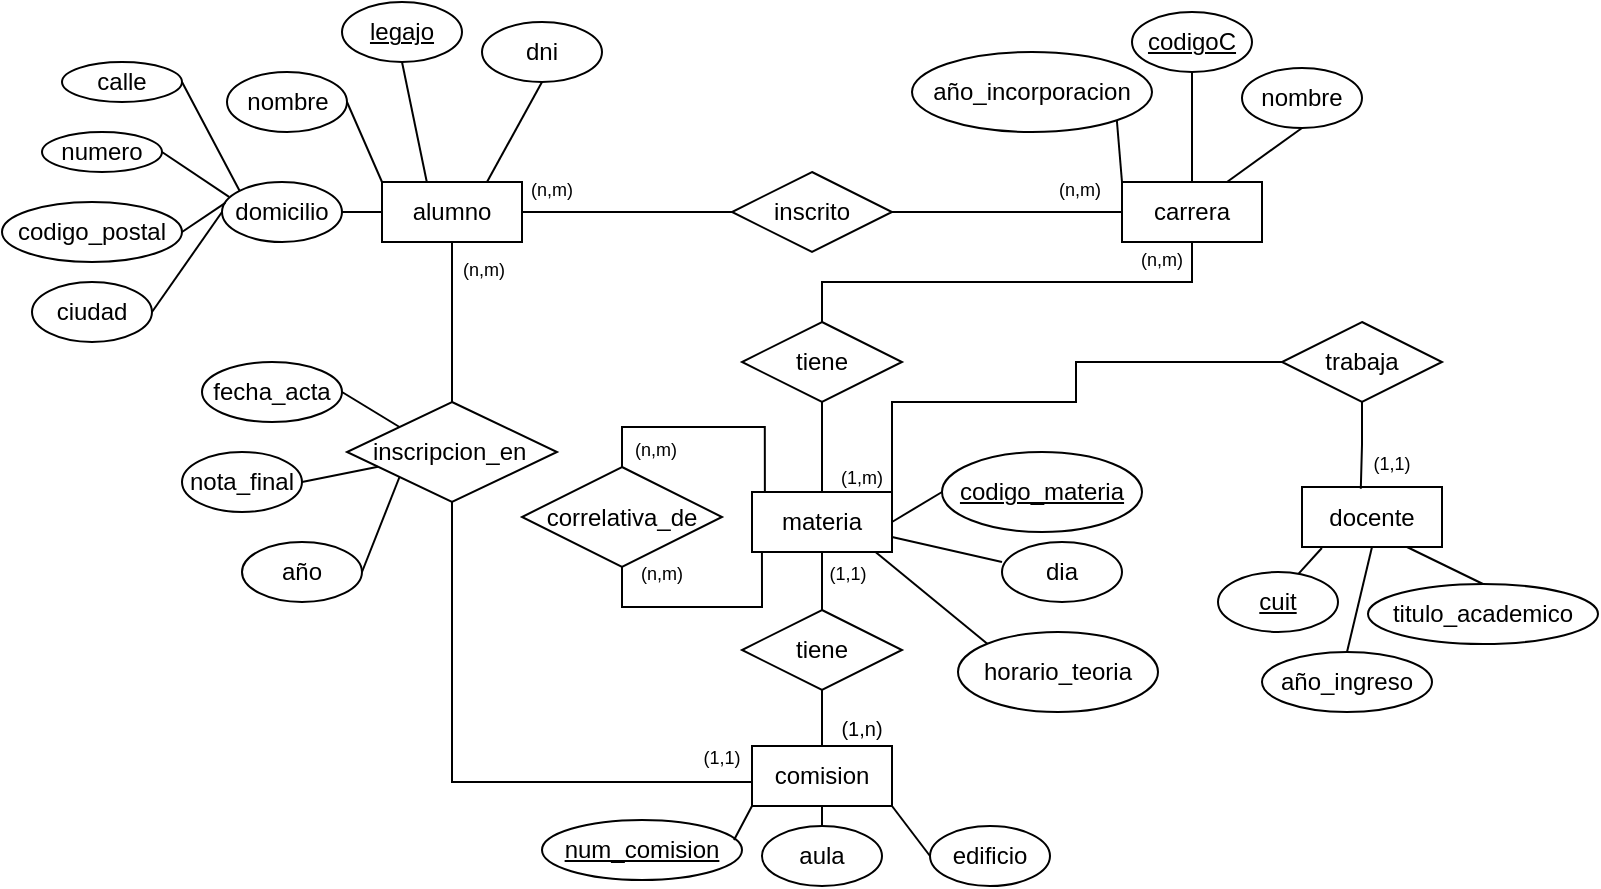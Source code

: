 <mxfile version="27.1.4">
  <diagram name="Página-1" id="LSa585z5DlNZ0hhu597N">
    <mxGraphModel dx="1250" dy="497" grid="0" gridSize="10" guides="1" tooltips="1" connect="1" arrows="1" fold="1" page="1" pageScale="1" pageWidth="827" pageHeight="1169" math="0" shadow="0">
      <root>
        <mxCell id="0" />
        <mxCell id="1" parent="0" />
        <mxCell id="OiiH3KWqHJdRT1orfoy_-14" style="edgeStyle=orthogonalEdgeStyle;rounded=0;orthogonalLoop=1;jettySize=auto;html=1;entryX=0;entryY=0.5;entryDx=0;entryDy=0;endArrow=none;startFill=0;" edge="1" parent="1" source="2jVrClkyNnCrI50fUXQd-1" target="OiiH3KWqHJdRT1orfoy_-13">
          <mxGeometry relative="1" as="geometry" />
        </mxCell>
        <mxCell id="OiiH3KWqHJdRT1orfoy_-26" style="edgeStyle=orthogonalEdgeStyle;rounded=0;orthogonalLoop=1;jettySize=auto;html=1;exitX=0;exitY=0.5;exitDx=0;exitDy=0;entryX=1;entryY=0.5;entryDx=0;entryDy=0;endArrow=none;startFill=0;" edge="1" parent="1" source="2jVrClkyNnCrI50fUXQd-1" target="2jVrClkyNnCrI50fUXQd-5">
          <mxGeometry relative="1" as="geometry" />
        </mxCell>
        <mxCell id="OiiH3KWqHJdRT1orfoy_-52" style="edgeStyle=orthogonalEdgeStyle;rounded=0;orthogonalLoop=1;jettySize=auto;html=1;exitX=0.5;exitY=1;exitDx=0;exitDy=0;endArrow=none;startFill=0;" edge="1" parent="1" source="2jVrClkyNnCrI50fUXQd-1" target="OiiH3KWqHJdRT1orfoy_-33">
          <mxGeometry relative="1" as="geometry" />
        </mxCell>
        <mxCell id="2jVrClkyNnCrI50fUXQd-1" value="alumno" style="rounded=0;whiteSpace=wrap;html=1;" parent="1" vertex="1">
          <mxGeometry x="201" y="184" width="70" height="30" as="geometry" />
        </mxCell>
        <mxCell id="2jVrClkyNnCrI50fUXQd-2" value="&lt;u&gt;legajo&lt;/u&gt;" style="ellipse;whiteSpace=wrap;html=1;" parent="1" vertex="1">
          <mxGeometry x="181" y="94" width="60" height="30" as="geometry" />
        </mxCell>
        <mxCell id="2jVrClkyNnCrI50fUXQd-3" value="dni" style="ellipse;whiteSpace=wrap;html=1;" parent="1" vertex="1">
          <mxGeometry x="251" y="104" width="60" height="30" as="geometry" />
        </mxCell>
        <mxCell id="2jVrClkyNnCrI50fUXQd-4" value="nombre" style="ellipse;whiteSpace=wrap;html=1;" parent="1" vertex="1">
          <mxGeometry x="123.5" y="129" width="60" height="30" as="geometry" />
        </mxCell>
        <mxCell id="2jVrClkyNnCrI50fUXQd-5" value="domicilio" style="ellipse;whiteSpace=wrap;html=1;" parent="1" vertex="1">
          <mxGeometry x="121" y="184" width="60" height="30" as="geometry" />
        </mxCell>
        <mxCell id="2jVrClkyNnCrI50fUXQd-6" value="calle" style="ellipse;whiteSpace=wrap;html=1;" parent="1" vertex="1">
          <mxGeometry x="41" y="124" width="60" height="20" as="geometry" />
        </mxCell>
        <mxCell id="2jVrClkyNnCrI50fUXQd-7" value="codigo_postal" style="ellipse;whiteSpace=wrap;html=1;" parent="1" vertex="1">
          <mxGeometry x="11" y="194" width="90" height="30" as="geometry" />
        </mxCell>
        <mxCell id="2jVrClkyNnCrI50fUXQd-8" value="numero" style="ellipse;whiteSpace=wrap;html=1;" parent="1" vertex="1">
          <mxGeometry x="31" y="159" width="60" height="20" as="geometry" />
        </mxCell>
        <mxCell id="2jVrClkyNnCrI50fUXQd-10" value="ciudad" style="ellipse;whiteSpace=wrap;html=1;" parent="1" vertex="1">
          <mxGeometry x="26" y="234" width="60" height="30" as="geometry" />
        </mxCell>
        <mxCell id="2jVrClkyNnCrI50fUXQd-11" value="año_incorporacion" style="ellipse;whiteSpace=wrap;html=1;" parent="1" vertex="1">
          <mxGeometry x="466" y="119" width="120" height="40" as="geometry" />
        </mxCell>
        <mxCell id="2jVrClkyNnCrI50fUXQd-12" value="&lt;u&gt;codigoC&lt;/u&gt;" style="ellipse;whiteSpace=wrap;html=1;" parent="1" vertex="1">
          <mxGeometry x="576" y="99" width="60" height="30" as="geometry" />
        </mxCell>
        <mxCell id="OiiH3KWqHJdRT1orfoy_-72" style="edgeStyle=orthogonalEdgeStyle;rounded=0;orthogonalLoop=1;jettySize=auto;html=1;entryX=0;entryY=0.5;entryDx=0;entryDy=0;endArrow=none;startFill=0;exitX=1;exitY=0;exitDx=0;exitDy=0;" edge="1" parent="1" source="2jVrClkyNnCrI50fUXQd-27" target="OiiH3KWqHJdRT1orfoy_-18">
          <mxGeometry relative="1" as="geometry">
            <Array as="points">
              <mxPoint x="456" y="294" />
              <mxPoint x="548" y="294" />
              <mxPoint x="548" y="274" />
            </Array>
          </mxGeometry>
        </mxCell>
        <mxCell id="2jVrClkyNnCrI50fUXQd-13" value="carrera" style="rounded=0;whiteSpace=wrap;html=1;" parent="1" vertex="1">
          <mxGeometry x="571" y="184" width="70" height="30" as="geometry" />
        </mxCell>
        <mxCell id="2jVrClkyNnCrI50fUXQd-14" value="&lt;u&gt;cuit&lt;/u&gt;" style="ellipse;whiteSpace=wrap;html=1;" parent="1" vertex="1">
          <mxGeometry x="619" y="379" width="60" height="30" as="geometry" />
        </mxCell>
        <mxCell id="2jVrClkyNnCrI50fUXQd-22" value="nombre" style="ellipse;whiteSpace=wrap;html=1;" parent="1" vertex="1">
          <mxGeometry x="631" y="127" width="60" height="30" as="geometry" />
        </mxCell>
        <mxCell id="OiiH3KWqHJdRT1orfoy_-50" style="edgeStyle=orthogonalEdgeStyle;rounded=0;orthogonalLoop=1;jettySize=auto;html=1;exitX=0.5;exitY=1;exitDx=0;exitDy=0;endArrow=none;startFill=0;" edge="1" parent="1" source="2jVrClkyNnCrI50fUXQd-27" target="OiiH3KWqHJdRT1orfoy_-19">
          <mxGeometry relative="1" as="geometry" />
        </mxCell>
        <mxCell id="2jVrClkyNnCrI50fUXQd-27" value="materia" style="rounded=0;whiteSpace=wrap;html=1;" parent="1" vertex="1">
          <mxGeometry x="386" y="339" width="70" height="30" as="geometry" />
        </mxCell>
        <mxCell id="2jVrClkyNnCrI50fUXQd-28" value="docente" style="rounded=0;whiteSpace=wrap;html=1;" parent="1" vertex="1">
          <mxGeometry x="661" y="336.5" width="70" height="30" as="geometry" />
        </mxCell>
        <mxCell id="2jVrClkyNnCrI50fUXQd-29" value="comision" style="rounded=0;whiteSpace=wrap;html=1;" parent="1" vertex="1">
          <mxGeometry x="386" y="466" width="70" height="30" as="geometry" />
        </mxCell>
        <mxCell id="OiiH3KWqHJdRT1orfoy_-4" value="año_ingreso" style="ellipse;whiteSpace=wrap;html=1;" vertex="1" parent="1">
          <mxGeometry x="641" y="419" width="85" height="30" as="geometry" />
        </mxCell>
        <mxCell id="OiiH3KWqHJdRT1orfoy_-5" value="edificio" style="ellipse;whiteSpace=wrap;html=1;" vertex="1" parent="1">
          <mxGeometry x="475" y="506" width="60" height="30" as="geometry" />
        </mxCell>
        <mxCell id="OiiH3KWqHJdRT1orfoy_-6" value="aula" style="ellipse;whiteSpace=wrap;html=1;" vertex="1" parent="1">
          <mxGeometry x="391" y="506" width="60" height="30" as="geometry" />
        </mxCell>
        <mxCell id="OiiH3KWqHJdRT1orfoy_-7" value="titulo_academico" style="ellipse;whiteSpace=wrap;html=1;" vertex="1" parent="1">
          <mxGeometry x="694" y="385" width="115" height="30" as="geometry" />
        </mxCell>
        <mxCell id="OiiH3KWqHJdRT1orfoy_-8" value="&lt;u&gt;codigo_materia&lt;/u&gt;" style="ellipse;whiteSpace=wrap;html=1;" vertex="1" parent="1">
          <mxGeometry x="481" y="319" width="100" height="40" as="geometry" />
        </mxCell>
        <mxCell id="OiiH3KWqHJdRT1orfoy_-9" value="dia" style="ellipse;whiteSpace=wrap;html=1;" vertex="1" parent="1">
          <mxGeometry x="511" y="364" width="60" height="30" as="geometry" />
        </mxCell>
        <mxCell id="OiiH3KWqHJdRT1orfoy_-10" value="horario_teoria" style="ellipse;whiteSpace=wrap;html=1;" vertex="1" parent="1">
          <mxGeometry x="489" y="409" width="100" height="40" as="geometry" />
        </mxCell>
        <mxCell id="OiiH3KWqHJdRT1orfoy_-15" style="edgeStyle=orthogonalEdgeStyle;rounded=0;orthogonalLoop=1;jettySize=auto;html=1;exitX=1;exitY=0.5;exitDx=0;exitDy=0;entryX=0;entryY=0.5;entryDx=0;entryDy=0;endArrow=none;endFill=1;startFill=0;" edge="1" parent="1" source="OiiH3KWqHJdRT1orfoy_-13" target="2jVrClkyNnCrI50fUXQd-13">
          <mxGeometry relative="1" as="geometry" />
        </mxCell>
        <mxCell id="OiiH3KWqHJdRT1orfoy_-13" value="inscrito" style="rhombus;whiteSpace=wrap;html=1;" vertex="1" parent="1">
          <mxGeometry x="376" y="179" width="80" height="40" as="geometry" />
        </mxCell>
        <mxCell id="OiiH3KWqHJdRT1orfoy_-45" style="edgeStyle=orthogonalEdgeStyle;rounded=0;orthogonalLoop=1;jettySize=auto;html=1;exitX=0.5;exitY=0;exitDx=0;exitDy=0;entryX=0.5;entryY=1;entryDx=0;entryDy=0;endArrow=none;startFill=0;" edge="1" parent="1" source="OiiH3KWqHJdRT1orfoy_-17" target="2jVrClkyNnCrI50fUXQd-13">
          <mxGeometry relative="1" as="geometry" />
        </mxCell>
        <mxCell id="OiiH3KWqHJdRT1orfoy_-46" style="edgeStyle=orthogonalEdgeStyle;rounded=0;orthogonalLoop=1;jettySize=auto;html=1;exitX=0.5;exitY=1;exitDx=0;exitDy=0;entryX=0.5;entryY=0;entryDx=0;entryDy=0;endArrow=none;startFill=0;" edge="1" parent="1" source="OiiH3KWqHJdRT1orfoy_-17" target="2jVrClkyNnCrI50fUXQd-27">
          <mxGeometry relative="1" as="geometry" />
        </mxCell>
        <mxCell id="OiiH3KWqHJdRT1orfoy_-17" value="tiene" style="rhombus;whiteSpace=wrap;html=1;" vertex="1" parent="1">
          <mxGeometry x="381" y="254" width="80" height="40" as="geometry" />
        </mxCell>
        <mxCell id="OiiH3KWqHJdRT1orfoy_-18" value="trabaja" style="rhombus;whiteSpace=wrap;html=1;" vertex="1" parent="1">
          <mxGeometry x="651" y="254" width="80" height="40" as="geometry" />
        </mxCell>
        <mxCell id="OiiH3KWqHJdRT1orfoy_-51" style="edgeStyle=orthogonalEdgeStyle;rounded=0;orthogonalLoop=1;jettySize=auto;html=1;exitX=0.5;exitY=1;exitDx=0;exitDy=0;entryX=0.5;entryY=0;entryDx=0;entryDy=0;endArrow=none;startFill=0;" edge="1" parent="1" source="OiiH3KWqHJdRT1orfoy_-19" target="2jVrClkyNnCrI50fUXQd-29">
          <mxGeometry relative="1" as="geometry" />
        </mxCell>
        <mxCell id="OiiH3KWqHJdRT1orfoy_-19" value="tiene" style="rhombus;whiteSpace=wrap;html=1;" vertex="1" parent="1">
          <mxGeometry x="381" y="398" width="80" height="40" as="geometry" />
        </mxCell>
        <mxCell id="OiiH3KWqHJdRT1orfoy_-28" value="" style="endArrow=none;html=1;rounded=0;entryX=1;entryY=0.5;entryDx=0;entryDy=0;exitX=0;exitY=0;exitDx=0;exitDy=0;" edge="1" parent="1" source="2jVrClkyNnCrI50fUXQd-5" target="2jVrClkyNnCrI50fUXQd-6">
          <mxGeometry width="50" height="50" relative="1" as="geometry">
            <mxPoint x="131" y="214" as="sourcePoint" />
            <mxPoint x="181" y="164" as="targetPoint" />
          </mxGeometry>
        </mxCell>
        <mxCell id="OiiH3KWqHJdRT1orfoy_-29" value="" style="endArrow=none;html=1;rounded=0;entryX=1;entryY=0.5;entryDx=0;entryDy=0;exitX=0.059;exitY=0.249;exitDx=0;exitDy=0;exitPerimeter=0;" edge="1" parent="1" source="2jVrClkyNnCrI50fUXQd-5" target="2jVrClkyNnCrI50fUXQd-8">
          <mxGeometry width="50" height="50" relative="1" as="geometry">
            <mxPoint x="159" y="269" as="sourcePoint" />
            <mxPoint x="101" y="114" as="targetPoint" />
          </mxGeometry>
        </mxCell>
        <mxCell id="OiiH3KWqHJdRT1orfoy_-31" value="" style="endArrow=none;html=1;rounded=0;entryX=1;entryY=0.5;entryDx=0;entryDy=0;exitX=0.028;exitY=0.347;exitDx=0;exitDy=0;exitPerimeter=0;" edge="1" parent="1" source="2jVrClkyNnCrI50fUXQd-5" target="2jVrClkyNnCrI50fUXQd-7">
          <mxGeometry width="50" height="50" relative="1" as="geometry">
            <mxPoint x="149" y="289" as="sourcePoint" />
            <mxPoint x="91" y="134" as="targetPoint" />
          </mxGeometry>
        </mxCell>
        <mxCell id="OiiH3KWqHJdRT1orfoy_-32" value="" style="endArrow=none;html=1;rounded=0;entryX=1;entryY=0.5;entryDx=0;entryDy=0;exitX=0;exitY=0.5;exitDx=0;exitDy=0;" edge="1" parent="1" source="2jVrClkyNnCrI50fUXQd-5" target="2jVrClkyNnCrI50fUXQd-10">
          <mxGeometry width="50" height="50" relative="1" as="geometry">
            <mxPoint x="149" y="329" as="sourcePoint" />
            <mxPoint x="91" y="174" as="targetPoint" />
          </mxGeometry>
        </mxCell>
        <mxCell id="OiiH3KWqHJdRT1orfoy_-53" style="edgeStyle=orthogonalEdgeStyle;rounded=0;orthogonalLoop=1;jettySize=auto;html=1;entryX=0;entryY=0.5;entryDx=0;entryDy=0;exitX=0.5;exitY=1;exitDx=0;exitDy=0;endArrow=none;startFill=0;" edge="1" parent="1" source="OiiH3KWqHJdRT1orfoy_-33" target="2jVrClkyNnCrI50fUXQd-29">
          <mxGeometry relative="1" as="geometry">
            <Array as="points">
              <mxPoint x="236" y="484" />
              <mxPoint x="386" y="484" />
            </Array>
          </mxGeometry>
        </mxCell>
        <mxCell id="OiiH3KWqHJdRT1orfoy_-33" value="inscripcion_en&amp;nbsp;" style="rhombus;whiteSpace=wrap;html=1;" vertex="1" parent="1">
          <mxGeometry x="183.5" y="294" width="105" height="50" as="geometry" />
        </mxCell>
        <mxCell id="OiiH3KWqHJdRT1orfoy_-35" value="año&lt;span style=&quot;color: rgba(0, 0, 0, 0); font-family: monospace; font-size: 0px; text-align: start; text-wrap-mode: nowrap;&quot;&gt;%3CmxGraphModel%3E%3Croot%3E%3CmxCell%20id%3D%220%22%2F%3E%3CmxCell%20id%3D%221%22%20parent%3D%220%22%2F%3E%3CmxCell%20id%3D%222%22%20value%3D%22dni%22%20style%3D%22ellipse%3BwhiteSpace%3Dwrap%3Bhtml%3D1%3B%22%20vertex%3D%221%22%20parent%3D%221%22%3E%3CmxGeometry%20x%3D%22200%22%20y%3D%22100%22%20width%3D%2260%22%20height%3D%2230%22%20as%3D%22geometry%22%2F%3E%3C%2FmxCell%3E%3C%2Froot%3E%3C%2FmxGraphModel%3E&lt;/span&gt;" style="ellipse;whiteSpace=wrap;html=1;" vertex="1" parent="1">
          <mxGeometry x="131" y="364" width="60" height="30" as="geometry" />
        </mxCell>
        <mxCell id="OiiH3KWqHJdRT1orfoy_-36" value="nota_final" style="ellipse;whiteSpace=wrap;html=1;" vertex="1" parent="1">
          <mxGeometry x="101" y="319" width="60" height="30" as="geometry" />
        </mxCell>
        <mxCell id="OiiH3KWqHJdRT1orfoy_-37" value="fecha_acta" style="ellipse;whiteSpace=wrap;html=1;" vertex="1" parent="1">
          <mxGeometry x="111" y="274" width="70" height="30" as="geometry" />
        </mxCell>
        <mxCell id="OiiH3KWqHJdRT1orfoy_-38" value="correlativa_de" style="rhombus;whiteSpace=wrap;html=1;" vertex="1" parent="1">
          <mxGeometry x="271" y="326.5" width="100" height="50" as="geometry" />
        </mxCell>
        <mxCell id="OiiH3KWqHJdRT1orfoy_-39" value="" style="endArrow=none;html=1;rounded=0;entryX=1;entryY=0.5;entryDx=0;entryDy=0;" edge="1" parent="1" target="2jVrClkyNnCrI50fUXQd-4">
          <mxGeometry width="50" height="50" relative="1" as="geometry">
            <mxPoint x="201" y="184" as="sourcePoint" />
            <mxPoint x="281" y="214" as="targetPoint" />
          </mxGeometry>
        </mxCell>
        <mxCell id="OiiH3KWqHJdRT1orfoy_-40" value="" style="endArrow=none;html=1;rounded=0;entryX=0.5;entryY=1;entryDx=0;entryDy=0;exitX=0.32;exitY=0.001;exitDx=0;exitDy=0;exitPerimeter=0;" edge="1" parent="1" source="2jVrClkyNnCrI50fUXQd-1" target="2jVrClkyNnCrI50fUXQd-2">
          <mxGeometry width="50" height="50" relative="1" as="geometry">
            <mxPoint x="208" y="204" as="sourcePoint" />
            <mxPoint x="191" y="164" as="targetPoint" />
          </mxGeometry>
        </mxCell>
        <mxCell id="OiiH3KWqHJdRT1orfoy_-41" value="" style="endArrow=none;html=1;rounded=0;entryX=0.5;entryY=1;entryDx=0;entryDy=0;exitX=0.75;exitY=0;exitDx=0;exitDy=0;" edge="1" parent="1" source="2jVrClkyNnCrI50fUXQd-1" target="2jVrClkyNnCrI50fUXQd-3">
          <mxGeometry width="50" height="50" relative="1" as="geometry">
            <mxPoint x="278" y="194" as="sourcePoint" />
            <mxPoint x="261" y="154" as="targetPoint" />
          </mxGeometry>
        </mxCell>
        <mxCell id="OiiH3KWqHJdRT1orfoy_-42" value="" style="endArrow=none;html=1;rounded=0;entryX=1;entryY=1;entryDx=0;entryDy=0;exitX=0;exitY=0;exitDx=0;exitDy=0;" edge="1" parent="1" source="2jVrClkyNnCrI50fUXQd-13" target="2jVrClkyNnCrI50fUXQd-11">
          <mxGeometry width="50" height="50" relative="1" as="geometry">
            <mxPoint x="558" y="194" as="sourcePoint" />
            <mxPoint x="541" y="154" as="targetPoint" />
          </mxGeometry>
        </mxCell>
        <mxCell id="OiiH3KWqHJdRT1orfoy_-43" value="" style="endArrow=none;html=1;rounded=0;entryX=0.5;entryY=1;entryDx=0;entryDy=0;exitX=0.5;exitY=0;exitDx=0;exitDy=0;" edge="1" parent="1" source="2jVrClkyNnCrI50fUXQd-13" target="2jVrClkyNnCrI50fUXQd-12">
          <mxGeometry width="50" height="50" relative="1" as="geometry">
            <mxPoint x="638" y="194" as="sourcePoint" />
            <mxPoint x="621" y="154" as="targetPoint" />
          </mxGeometry>
        </mxCell>
        <mxCell id="OiiH3KWqHJdRT1orfoy_-44" value="" style="endArrow=none;html=1;rounded=0;entryX=0.5;entryY=1;entryDx=0;entryDy=0;exitX=0.75;exitY=0;exitDx=0;exitDy=0;" edge="1" parent="1" source="2jVrClkyNnCrI50fUXQd-13" target="2jVrClkyNnCrI50fUXQd-22">
          <mxGeometry width="50" height="50" relative="1" as="geometry">
            <mxPoint x="648" y="174" as="sourcePoint" />
            <mxPoint x="631" y="134" as="targetPoint" />
          </mxGeometry>
        </mxCell>
        <mxCell id="OiiH3KWqHJdRT1orfoy_-47" value="" style="endArrow=none;html=1;rounded=0;entryX=1;entryY=0.5;entryDx=0;entryDy=0;exitX=0;exitY=0.5;exitDx=0;exitDy=0;" edge="1" parent="1" source="OiiH3KWqHJdRT1orfoy_-8" target="2jVrClkyNnCrI50fUXQd-27">
          <mxGeometry width="50" height="50" relative="1" as="geometry">
            <mxPoint x="468" y="439" as="sourcePoint" />
            <mxPoint x="451" y="399" as="targetPoint" />
          </mxGeometry>
        </mxCell>
        <mxCell id="OiiH3KWqHJdRT1orfoy_-48" value="" style="endArrow=none;html=1;rounded=0;entryX=1;entryY=0.75;entryDx=0;entryDy=0;exitX=0;exitY=0.333;exitDx=0;exitDy=0;exitPerimeter=0;" edge="1" parent="1" source="OiiH3KWqHJdRT1orfoy_-9" target="2jVrClkyNnCrI50fUXQd-27">
          <mxGeometry width="50" height="50" relative="1" as="geometry">
            <mxPoint x="488" y="419" as="sourcePoint" />
            <mxPoint x="471" y="379" as="targetPoint" />
          </mxGeometry>
        </mxCell>
        <mxCell id="OiiH3KWqHJdRT1orfoy_-49" value="" style="endArrow=none;html=1;rounded=0;entryX=0.88;entryY=0.996;entryDx=0;entryDy=0;exitX=0;exitY=0;exitDx=0;exitDy=0;entryPerimeter=0;" edge="1" parent="1" source="OiiH3KWqHJdRT1orfoy_-10" target="2jVrClkyNnCrI50fUXQd-27">
          <mxGeometry width="50" height="50" relative="1" as="geometry">
            <mxPoint x="468" y="449" as="sourcePoint" />
            <mxPoint x="451" y="409" as="targetPoint" />
          </mxGeometry>
        </mxCell>
        <mxCell id="OiiH3KWqHJdRT1orfoy_-54" value="" style="endArrow=none;html=1;rounded=0;entryX=0.5;entryY=0;entryDx=0;entryDy=0;exitX=0.5;exitY=1;exitDx=0;exitDy=0;" edge="1" parent="1" source="2jVrClkyNnCrI50fUXQd-29" target="OiiH3KWqHJdRT1orfoy_-6">
          <mxGeometry width="50" height="50" relative="1" as="geometry">
            <mxPoint x="398" y="621" as="sourcePoint" />
            <mxPoint x="381" y="581" as="targetPoint" />
          </mxGeometry>
        </mxCell>
        <mxCell id="OiiH3KWqHJdRT1orfoy_-55" value="" style="endArrow=none;html=1;rounded=0;entryX=1;entryY=1;entryDx=0;entryDy=0;exitX=0;exitY=0.5;exitDx=0;exitDy=0;" edge="1" parent="1" source="OiiH3KWqHJdRT1orfoy_-5" target="2jVrClkyNnCrI50fUXQd-29">
          <mxGeometry width="50" height="50" relative="1" as="geometry">
            <mxPoint x="446" y="577" as="sourcePoint" />
            <mxPoint x="431" y="611" as="targetPoint" />
          </mxGeometry>
        </mxCell>
        <mxCell id="OiiH3KWqHJdRT1orfoy_-58" style="edgeStyle=orthogonalEdgeStyle;rounded=0;orthogonalLoop=1;jettySize=auto;html=1;entryX=0.092;entryY=0.018;entryDx=0;entryDy=0;entryPerimeter=0;exitX=0.5;exitY=0;exitDx=0;exitDy=0;endArrow=none;startFill=0;" edge="1" parent="1" source="OiiH3KWqHJdRT1orfoy_-38" target="2jVrClkyNnCrI50fUXQd-27">
          <mxGeometry relative="1" as="geometry" />
        </mxCell>
        <mxCell id="OiiH3KWqHJdRT1orfoy_-59" style="edgeStyle=orthogonalEdgeStyle;rounded=0;orthogonalLoop=1;jettySize=auto;html=1;exitX=0.5;exitY=1;exitDx=0;exitDy=0;entryX=0.071;entryY=1;entryDx=0;entryDy=0;entryPerimeter=0;endArrow=none;startFill=0;" edge="1" parent="1" source="OiiH3KWqHJdRT1orfoy_-38" target="2jVrClkyNnCrI50fUXQd-27">
          <mxGeometry relative="1" as="geometry" />
        </mxCell>
        <mxCell id="OiiH3KWqHJdRT1orfoy_-60" value="&lt;u&gt;num_comision&lt;/u&gt;" style="ellipse;whiteSpace=wrap;html=1;" vertex="1" parent="1">
          <mxGeometry x="281" y="503" width="100" height="30" as="geometry" />
        </mxCell>
        <mxCell id="OiiH3KWqHJdRT1orfoy_-61" value="" style="endArrow=none;html=1;rounded=0;exitX=0;exitY=1;exitDx=0;exitDy=0;" edge="1" parent="1" source="2jVrClkyNnCrI50fUXQd-29">
          <mxGeometry width="50" height="50" relative="1" as="geometry">
            <mxPoint x="411" y="561" as="sourcePoint" />
            <mxPoint x="377" y="513" as="targetPoint" />
          </mxGeometry>
        </mxCell>
        <mxCell id="OiiH3KWqHJdRT1orfoy_-62" value="" style="endArrow=none;html=1;rounded=0;entryX=0;entryY=0;entryDx=0;entryDy=0;exitX=1;exitY=0.5;exitDx=0;exitDy=0;" edge="1" parent="1" source="OiiH3KWqHJdRT1orfoy_-37" target="OiiH3KWqHJdRT1orfoy_-33">
          <mxGeometry width="50" height="50" relative="1" as="geometry">
            <mxPoint x="261" y="274" as="sourcePoint" />
            <mxPoint x="261" y="304" as="targetPoint" />
          </mxGeometry>
        </mxCell>
        <mxCell id="OiiH3KWqHJdRT1orfoy_-63" value="" style="endArrow=none;html=1;rounded=0;exitX=1;exitY=0.5;exitDx=0;exitDy=0;" edge="1" parent="1" source="OiiH3KWqHJdRT1orfoy_-36" target="OiiH3KWqHJdRT1orfoy_-33">
          <mxGeometry width="50" height="50" relative="1" as="geometry">
            <mxPoint x="201" y="354" as="sourcePoint" />
            <mxPoint x="201" y="384" as="targetPoint" />
          </mxGeometry>
        </mxCell>
        <mxCell id="OiiH3KWqHJdRT1orfoy_-64" value="" style="endArrow=none;html=1;rounded=0;entryX=0;entryY=1;entryDx=0;entryDy=0;exitX=1;exitY=0.5;exitDx=0;exitDy=0;" edge="1" parent="1" source="OiiH3KWqHJdRT1orfoy_-35" target="OiiH3KWqHJdRT1orfoy_-33">
          <mxGeometry width="50" height="50" relative="1" as="geometry">
            <mxPoint x="201" y="364" as="sourcePoint" />
            <mxPoint x="201" y="394" as="targetPoint" />
          </mxGeometry>
        </mxCell>
        <mxCell id="OiiH3KWqHJdRT1orfoy_-67" value="" style="endArrow=none;html=1;rounded=0;exitX=0.672;exitY=0.028;exitDx=0;exitDy=0;exitPerimeter=0;entryX=0.142;entryY=1.017;entryDx=0;entryDy=0;entryPerimeter=0;" edge="1" parent="1" source="2jVrClkyNnCrI50fUXQd-14" target="2jVrClkyNnCrI50fUXQd-28">
          <mxGeometry width="50" height="50" relative="1" as="geometry">
            <mxPoint x="721" y="316.5" as="sourcePoint" />
            <mxPoint x="671" y="371.5" as="targetPoint" />
          </mxGeometry>
        </mxCell>
        <mxCell id="OiiH3KWqHJdRT1orfoy_-68" value="" style="endArrow=none;html=1;rounded=0;entryX=0.5;entryY=1;entryDx=0;entryDy=0;exitX=0.5;exitY=0;exitDx=0;exitDy=0;" edge="1" parent="1" source="OiiH3KWqHJdRT1orfoy_-4" target="2jVrClkyNnCrI50fUXQd-28">
          <mxGeometry width="50" height="50" relative="1" as="geometry">
            <mxPoint x="697" y="444.5" as="sourcePoint" />
            <mxPoint x="771" y="376.5" as="targetPoint" />
          </mxGeometry>
        </mxCell>
        <mxCell id="OiiH3KWqHJdRT1orfoy_-69" value="" style="endArrow=none;html=1;rounded=0;entryX=0.5;entryY=0;entryDx=0;entryDy=0;exitX=0.75;exitY=1;exitDx=0;exitDy=0;" edge="1" parent="1" source="2jVrClkyNnCrI50fUXQd-28" target="OiiH3KWqHJdRT1orfoy_-7">
          <mxGeometry width="50" height="50" relative="1" as="geometry">
            <mxPoint x="761" y="376.5" as="sourcePoint" />
            <mxPoint x="761" y="406.5" as="targetPoint" />
          </mxGeometry>
        </mxCell>
        <mxCell id="OiiH3KWqHJdRT1orfoy_-75" style="edgeStyle=orthogonalEdgeStyle;rounded=0;orthogonalLoop=1;jettySize=auto;html=1;exitX=0.5;exitY=1;exitDx=0;exitDy=0;entryX=0.42;entryY=0.029;entryDx=0;entryDy=0;entryPerimeter=0;endArrow=none;startFill=0;" edge="1" parent="1" source="OiiH3KWqHJdRT1orfoy_-18" target="2jVrClkyNnCrI50fUXQd-28">
          <mxGeometry relative="1" as="geometry" />
        </mxCell>
        <mxCell id="OiiH3KWqHJdRT1orfoy_-76" value="&lt;font style=&quot;font-size: 9px;&quot;&gt;(n,m)&lt;/font&gt;" style="text;html=1;align=center;verticalAlign=middle;whiteSpace=wrap;rounded=0;" vertex="1" parent="1">
          <mxGeometry x="271" y="174" width="30" height="25" as="geometry" />
        </mxCell>
        <mxCell id="OiiH3KWqHJdRT1orfoy_-77" value="&lt;font style=&quot;font-size: 9px;&quot;&gt;(n,m)&lt;/font&gt;" style="text;html=1;align=center;verticalAlign=middle;whiteSpace=wrap;rounded=0;" vertex="1" parent="1">
          <mxGeometry x="535" y="174" width="30" height="25" as="geometry" />
        </mxCell>
        <mxCell id="OiiH3KWqHJdRT1orfoy_-78" value="&lt;font style=&quot;font-size: 9px;&quot;&gt;(1,1)&lt;/font&gt;" style="text;html=1;align=center;verticalAlign=middle;whiteSpace=wrap;rounded=0;" vertex="1" parent="1">
          <mxGeometry x="691" y="311.5" width="30" height="25" as="geometry" />
        </mxCell>
        <mxCell id="OiiH3KWqHJdRT1orfoy_-79" value="&lt;font style=&quot;font-size: 9px;&quot;&gt;(1,m)&lt;/font&gt;" style="text;html=1;align=center;verticalAlign=middle;whiteSpace=wrap;rounded=0;" vertex="1" parent="1">
          <mxGeometry x="426" y="319" width="30" height="24" as="geometry" />
        </mxCell>
        <mxCell id="OiiH3KWqHJdRT1orfoy_-80" value="&lt;font style=&quot;font-size: 9px;&quot;&gt;(n,m)&lt;/font&gt;" style="text;html=1;align=center;verticalAlign=middle;whiteSpace=wrap;rounded=0;" vertex="1" parent="1">
          <mxGeometry x="576" y="209" width="30" height="25" as="geometry" />
        </mxCell>
        <mxCell id="OiiH3KWqHJdRT1orfoy_-82" value="&lt;font style=&quot;font-size: 9px;&quot;&gt;(1,1)&lt;/font&gt;" style="text;html=1;align=center;verticalAlign=middle;whiteSpace=wrap;rounded=0;" vertex="1" parent="1">
          <mxGeometry x="419" y="366.5" width="30" height="25" as="geometry" />
        </mxCell>
        <mxCell id="OiiH3KWqHJdRT1orfoy_-83" value="&lt;font size=&quot;1&quot;&gt;(1,n)&lt;/font&gt;" style="text;html=1;align=center;verticalAlign=middle;whiteSpace=wrap;rounded=0;" vertex="1" parent="1">
          <mxGeometry x="426" y="444" width="30" height="25" as="geometry" />
        </mxCell>
        <mxCell id="OiiH3KWqHJdRT1orfoy_-84" value="&lt;font style=&quot;font-size: 9px;&quot;&gt;(n,m)&lt;/font&gt;" style="text;html=1;align=center;verticalAlign=middle;whiteSpace=wrap;rounded=0;" vertex="1" parent="1">
          <mxGeometry x="323" y="304" width="30" height="25" as="geometry" />
        </mxCell>
        <mxCell id="OiiH3KWqHJdRT1orfoy_-85" value="&lt;font style=&quot;font-size: 9px;&quot;&gt;(n,m)&lt;/font&gt;" style="text;html=1;align=center;verticalAlign=middle;whiteSpace=wrap;rounded=0;" vertex="1" parent="1">
          <mxGeometry x="326" y="366.5" width="30" height="25" as="geometry" />
        </mxCell>
        <mxCell id="OiiH3KWqHJdRT1orfoy_-87" value="&lt;font style=&quot;font-size: 9px;&quot;&gt;(n,m)&lt;/font&gt;" style="text;html=1;align=center;verticalAlign=middle;whiteSpace=wrap;rounded=0;" vertex="1" parent="1">
          <mxGeometry x="237" y="214" width="30" height="25" as="geometry" />
        </mxCell>
        <mxCell id="OiiH3KWqHJdRT1orfoy_-88" value="&lt;font style=&quot;font-size: 9px;&quot;&gt;(1,1)&lt;/font&gt;" style="text;html=1;align=center;verticalAlign=middle;whiteSpace=wrap;rounded=0;" vertex="1" parent="1">
          <mxGeometry x="356" y="458.5" width="30" height="25" as="geometry" />
        </mxCell>
      </root>
    </mxGraphModel>
  </diagram>
</mxfile>
